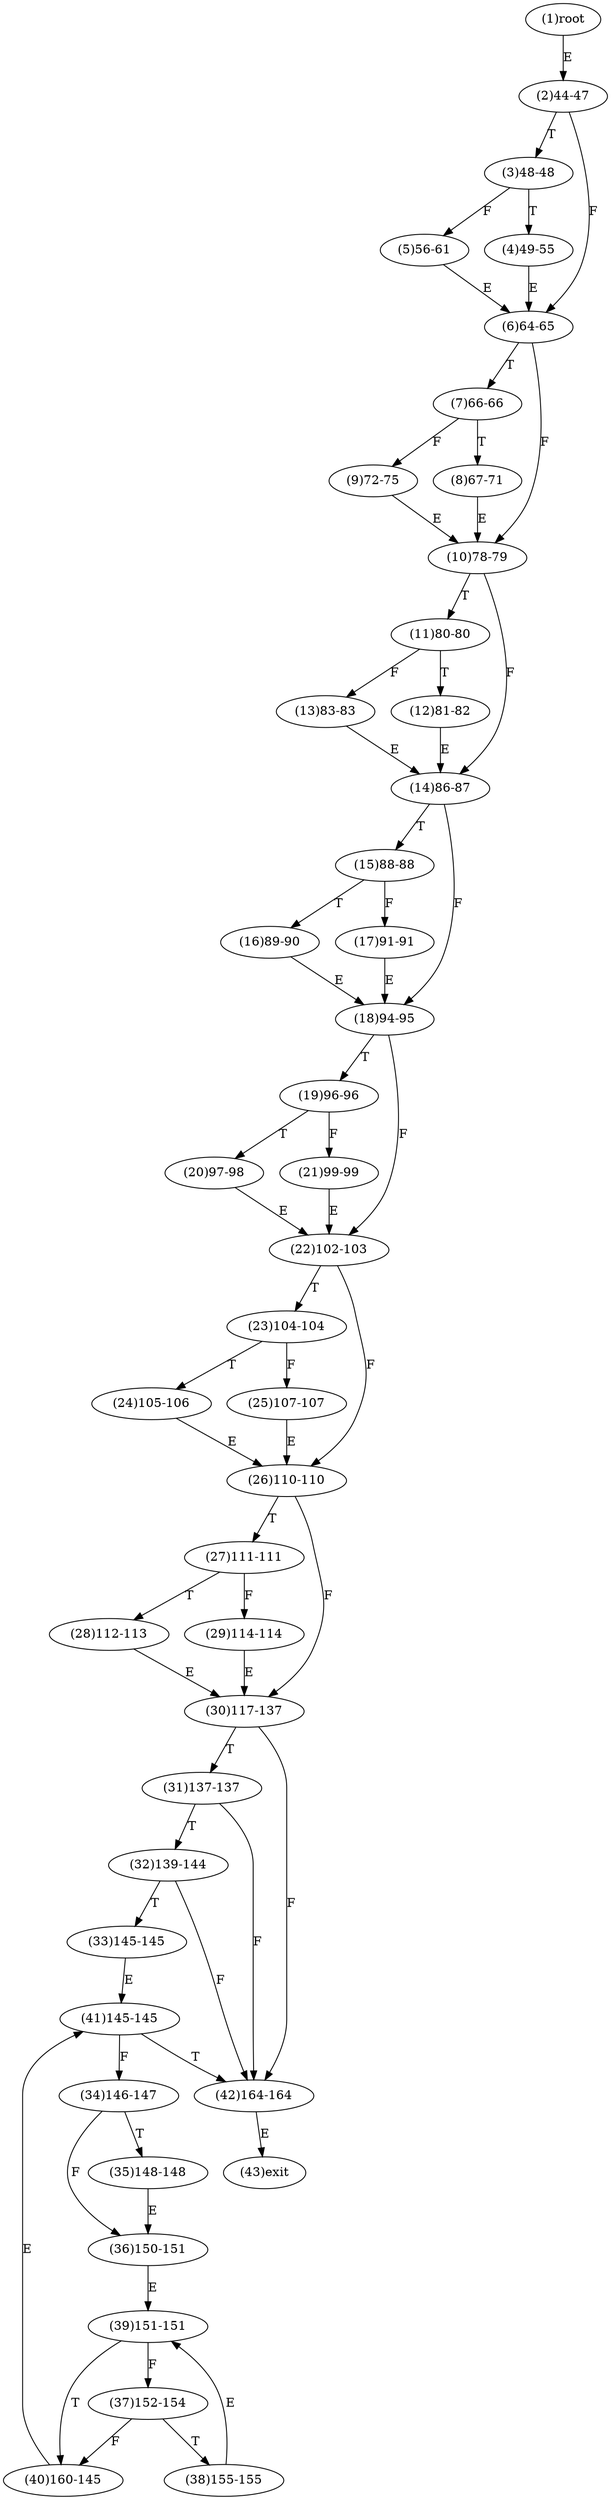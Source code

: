 digraph "" { 
1[ label="(1)root"];
2[ label="(2)44-47"];
3[ label="(3)48-48"];
4[ label="(4)49-55"];
5[ label="(5)56-61"];
6[ label="(6)64-65"];
7[ label="(7)66-66"];
8[ label="(8)67-71"];
9[ label="(9)72-75"];
10[ label="(10)78-79"];
11[ label="(11)80-80"];
12[ label="(12)81-82"];
13[ label="(13)83-83"];
14[ label="(14)86-87"];
15[ label="(15)88-88"];
17[ label="(17)91-91"];
16[ label="(16)89-90"];
19[ label="(19)96-96"];
18[ label="(18)94-95"];
21[ label="(21)99-99"];
20[ label="(20)97-98"];
23[ label="(23)104-104"];
22[ label="(22)102-103"];
25[ label="(25)107-107"];
24[ label="(24)105-106"];
27[ label="(27)111-111"];
26[ label="(26)110-110"];
29[ label="(29)114-114"];
28[ label="(28)112-113"];
31[ label="(31)137-137"];
30[ label="(30)117-137"];
34[ label="(34)146-147"];
35[ label="(35)148-148"];
32[ label="(32)139-144"];
33[ label="(33)145-145"];
38[ label="(38)155-155"];
39[ label="(39)151-151"];
36[ label="(36)150-151"];
37[ label="(37)152-154"];
42[ label="(42)164-164"];
43[ label="(43)exit"];
40[ label="(40)160-145"];
41[ label="(41)145-145"];
1->2[ label="E"];
2->6[ label="F"];
2->3[ label="T"];
3->5[ label="F"];
3->4[ label="T"];
4->6[ label="E"];
5->6[ label="E"];
6->10[ label="F"];
6->7[ label="T"];
7->9[ label="F"];
7->8[ label="T"];
8->10[ label="E"];
9->10[ label="E"];
10->14[ label="F"];
10->11[ label="T"];
11->13[ label="F"];
11->12[ label="T"];
12->14[ label="E"];
13->14[ label="E"];
14->18[ label="F"];
14->15[ label="T"];
15->17[ label="F"];
15->16[ label="T"];
16->18[ label="E"];
17->18[ label="E"];
18->22[ label="F"];
18->19[ label="T"];
19->21[ label="F"];
19->20[ label="T"];
20->22[ label="E"];
21->22[ label="E"];
22->26[ label="F"];
22->23[ label="T"];
23->25[ label="F"];
23->24[ label="T"];
24->26[ label="E"];
25->26[ label="E"];
26->30[ label="F"];
26->27[ label="T"];
27->29[ label="F"];
27->28[ label="T"];
28->30[ label="E"];
29->30[ label="E"];
30->42[ label="F"];
30->31[ label="T"];
31->42[ label="F"];
31->32[ label="T"];
32->42[ label="F"];
32->33[ label="T"];
33->41[ label="E"];
34->36[ label="F"];
34->35[ label="T"];
35->36[ label="E"];
36->39[ label="E"];
37->40[ label="F"];
37->38[ label="T"];
38->39[ label="E"];
39->37[ label="F"];
39->40[ label="T"];
40->41[ label="E"];
41->34[ label="F"];
41->42[ label="T"];
42->43[ label="E"];
}